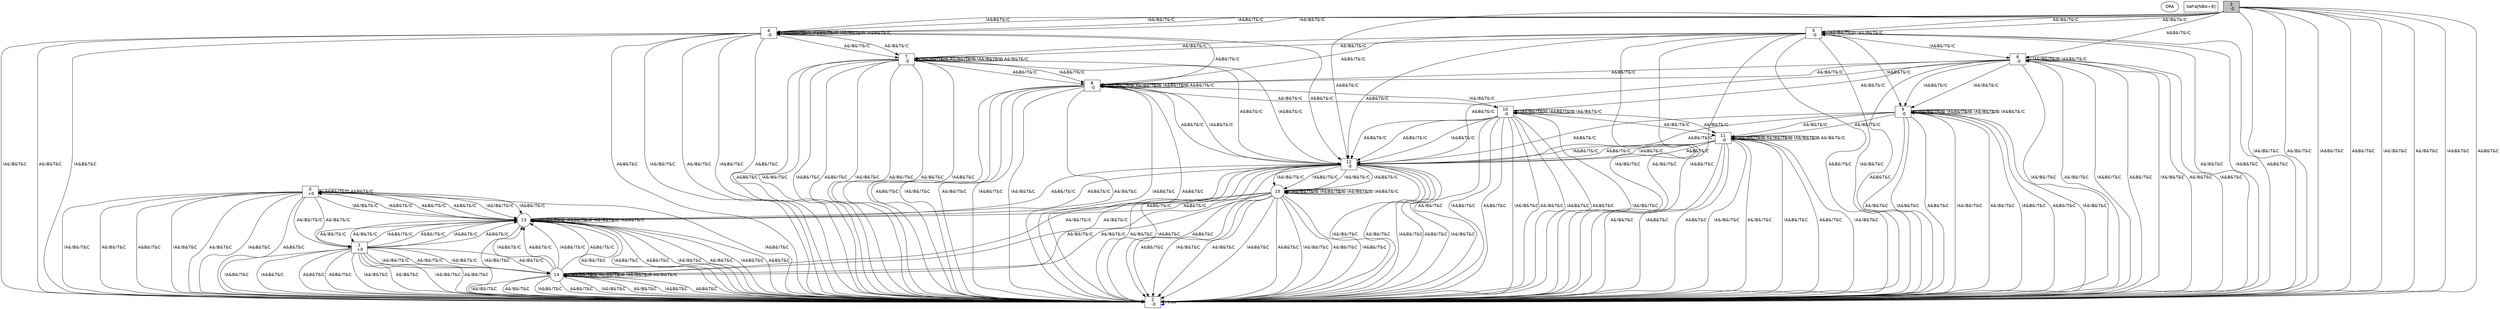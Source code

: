 digraph DRA {
 node [fontname=Helvetica]
 edge [constraints=false, fontname=Helvetica]
"type" [shape=ellipse, label="DRA"]
"comment" [shape=box, label="Safra[NBA=9]"]
"0" [label= "0\n +0", shape=box]
"0" -> "13" [label=" !A&!B&!T&!C"]
"0" -> "1" [label=" A&!B&!T&!C"]
"0" -> "13" [label=" !A&B&!T&!C"]
"0" -> "0" [label=" A&B&!T&!C"]
"0" -> "13" [label=" !A&!B&T&!C"]
"0" -> "1" [label=" A&!B&T&!C"]
"0" -> "13" [label=" !A&B&T&!C"]
"0" -> "0" [label=" A&B&T&!C"]
"0" -> "2" [label=" !A&!B&!T&C"]
"0" -> "2" [label=" A&!B&!T&C"]
"0" -> "2" [label=" !A&B&!T&C"]
"0" -> "2" [label=" A&B&!T&C"]
"0" -> "2" [label=" !A&!B&T&C"]
"0" -> "2" [label=" A&!B&T&C"]
"0" -> "2" [label=" !A&B&T&C"]
"0" -> "2" [label=" A&B&T&C"]
"1" [label= "1\n +0", shape=box]
"1" -> "14" [label=" !A&!B&!T&!C"]
"1" -> "14" [label=" A&!B&!T&!C"]
"1" -> "13" [label=" !A&B&!T&!C"]
"1" -> "13" [label=" A&B&!T&!C"]
"1" -> "14" [label=" !A&!B&T&!C"]
"1" -> "14" [label=" A&!B&T&!C"]
"1" -> "13" [label=" !A&B&T&!C"]
"1" -> "13" [label=" A&B&T&!C"]
"1" -> "2" [label=" !A&!B&!T&C"]
"1" -> "2" [label=" A&!B&!T&C"]
"1" -> "2" [label=" !A&B&!T&C"]
"1" -> "2" [label=" A&B&!T&C"]
"1" -> "2" [label=" !A&!B&T&C"]
"1" -> "2" [label=" A&!B&T&C"]
"1" -> "2" [label=" !A&B&T&C"]
"1" -> "2" [label=" A&B&T&C"]
"2" [label= "2\n -0", shape=box]
"2" -> "2" [label=" true", color=blue]
"3" [label= "3\n -0", shape=box, style=filled, color=black, fillcolor=grey]
"3" -> "4" [label=" !A&!B&!T&!C"]
"3" -> "5" [label=" A&!B&!T&!C"]
"3" -> "4" [label=" !A&B&!T&!C"]
"3" -> "6" [label=" A&B&!T&!C"]
"3" -> "4" [label=" !A&!B&T&!C"]
"3" -> "5" [label=" A&!B&T&!C"]
"3" -> "4" [label=" !A&B&T&!C"]
"3" -> "12" [label=" A&B&T&!C"]
"3" -> "2" [label=" !A&!B&!T&C"]
"3" -> "2" [label=" A&!B&!T&C"]
"3" -> "2" [label=" !A&B&!T&C"]
"3" -> "2" [label=" A&B&!T&C"]
"3" -> "2" [label=" !A&!B&T&C"]
"3" -> "2" [label=" A&!B&T&C"]
"3" -> "2" [label=" !A&B&T&C"]
"3" -> "2" [label=" A&B&T&C"]
"4" [label= "4\n -0", shape=box]
"4" -> "4" [label=" !A&!B&!T&!C"]
"4" -> "7" [label=" A&!B&!T&!C"]
"4" -> "4" [label=" !A&B&!T&!C"]
"4" -> "8" [label=" A&B&!T&!C"]
"4" -> "4" [label=" !A&!B&T&!C"]
"4" -> "7" [label=" A&!B&T&!C"]
"4" -> "4" [label=" !A&B&T&!C"]
"4" -> "12" [label=" A&B&T&!C"]
"4" -> "2" [label=" !A&!B&!T&C"]
"4" -> "2" [label=" A&!B&!T&C"]
"4" -> "2" [label=" !A&B&!T&C"]
"4" -> "2" [label=" A&B&!T&C"]
"4" -> "2" [label=" !A&!B&T&C"]
"4" -> "2" [label=" A&!B&T&C"]
"4" -> "2" [label=" !A&B&T&C"]
"4" -> "2" [label=" A&B&T&C"]
"5" [label= "5\n -0", shape=box]
"5" -> "5" [label=" !A&!B&!T&!C"]
"5" -> "7" [label=" A&!B&!T&!C"]
"5" -> "6" [label=" !A&B&!T&!C"]
"5" -> "8" [label=" A&B&!T&!C"]
"5" -> "5" [label=" !A&!B&T&!C"]
"5" -> "7" [label=" A&!B&T&!C"]
"5" -> "9" [label=" !A&B&T&!C"]
"5" -> "12" [label=" A&B&T&!C"]
"5" -> "2" [label=" !A&!B&!T&C"]
"5" -> "2" [label=" A&!B&!T&C"]
"5" -> "2" [label=" !A&B&!T&C"]
"5" -> "2" [label=" A&B&!T&C"]
"5" -> "2" [label=" !A&!B&T&C"]
"5" -> "2" [label=" A&!B&T&C"]
"5" -> "2" [label=" !A&B&T&C"]
"5" -> "2" [label=" A&B&T&C"]
"6" [label= "6\n -0", shape=box]
"6" -> "6" [label=" !A&!B&!T&!C"]
"6" -> "8" [label=" A&!B&!T&!C"]
"6" -> "6" [label=" !A&B&!T&!C"]
"6" -> "8" [label=" A&B&!T&!C"]
"6" -> "9" [label=" !A&!B&T&!C"]
"6" -> "10" [label=" A&!B&T&!C"]
"6" -> "9" [label=" !A&B&T&!C"]
"6" -> "12" [label=" A&B&T&!C"]
"6" -> "2" [label=" !A&!B&!T&C"]
"6" -> "2" [label=" A&!B&!T&C"]
"6" -> "2" [label=" !A&B&!T&C"]
"6" -> "2" [label=" A&B&!T&C"]
"6" -> "2" [label=" !A&!B&T&C"]
"6" -> "2" [label=" A&!B&T&C"]
"6" -> "2" [label=" !A&B&T&C"]
"6" -> "2" [label=" A&B&T&C"]
"7" [label= "7\n -0", shape=box]
"7" -> "7" [label=" !A&!B&!T&!C"]
"7" -> "7" [label=" A&!B&!T&!C"]
"7" -> "8" [label=" !A&B&!T&!C"]
"7" -> "8" [label=" A&B&!T&!C"]
"7" -> "7" [label=" !A&!B&T&!C"]
"7" -> "7" [label=" A&!B&T&!C"]
"7" -> "12" [label=" !A&B&T&!C"]
"7" -> "12" [label=" A&B&T&!C"]
"7" -> "2" [label=" !A&!B&!T&C"]
"7" -> "2" [label=" A&!B&!T&C"]
"7" -> "2" [label=" !A&B&!T&C"]
"7" -> "2" [label=" A&B&!T&C"]
"7" -> "2" [label=" !A&!B&T&C"]
"7" -> "2" [label=" A&!B&T&C"]
"7" -> "2" [label=" !A&B&T&C"]
"7" -> "2" [label=" A&B&T&C"]
"8" [label= "8\n -0", shape=box]
"8" -> "8" [label=" !A&!B&!T&!C"]
"8" -> "8" [label=" A&!B&!T&!C"]
"8" -> "8" [label=" !A&B&!T&!C"]
"8" -> "8" [label=" A&B&!T&!C"]
"8" -> "10" [label=" !A&!B&T&!C"]
"8" -> "10" [label=" A&!B&T&!C"]
"8" -> "12" [label=" !A&B&T&!C"]
"8" -> "12" [label=" A&B&T&!C"]
"8" -> "2" [label=" !A&!B&!T&C"]
"8" -> "2" [label=" A&!B&!T&C"]
"8" -> "2" [label=" !A&B&!T&C"]
"8" -> "2" [label=" A&B&!T&C"]
"8" -> "2" [label=" !A&!B&T&C"]
"8" -> "2" [label=" A&!B&T&C"]
"8" -> "2" [label=" !A&B&T&C"]
"8" -> "2" [label=" A&B&T&C"]
"9" [label= "9\n -0", shape=box]
"9" -> "9" [label=" !A&!B&!T&!C"]
"9" -> "11" [label=" A&!B&!T&!C"]
"9" -> "9" [label=" !A&B&!T&!C"]
"9" -> "12" [label=" A&B&!T&!C"]
"9" -> "9" [label=" !A&!B&T&!C"]
"9" -> "11" [label=" A&!B&T&!C"]
"9" -> "9" [label=" !A&B&T&!C"]
"9" -> "12" [label=" A&B&T&!C"]
"9" -> "2" [label=" !A&!B&!T&C"]
"9" -> "2" [label=" A&!B&!T&C"]
"9" -> "2" [label=" !A&B&!T&C"]
"9" -> "2" [label=" A&B&!T&C"]
"9" -> "2" [label=" !A&!B&T&C"]
"9" -> "2" [label=" A&!B&T&C"]
"9" -> "2" [label=" !A&B&T&C"]
"9" -> "2" [label=" A&B&T&C"]
"10" [label= "10\n -0", shape=box]
"10" -> "10" [label=" !A&!B&!T&!C"]
"10" -> "11" [label=" A&!B&!T&!C"]
"10" -> "10" [label=" !A&B&!T&!C"]
"10" -> "12" [label=" A&B&!T&!C"]
"10" -> "10" [label=" !A&!B&T&!C"]
"10" -> "11" [label=" A&!B&T&!C"]
"10" -> "12" [label=" !A&B&T&!C"]
"10" -> "12" [label=" A&B&T&!C"]
"10" -> "2" [label=" !A&!B&!T&C"]
"10" -> "2" [label=" A&!B&!T&C"]
"10" -> "2" [label=" !A&B&!T&C"]
"10" -> "2" [label=" A&B&!T&C"]
"10" -> "2" [label=" !A&!B&T&C"]
"10" -> "2" [label=" A&!B&T&C"]
"10" -> "2" [label=" !A&B&T&C"]
"10" -> "2" [label=" A&B&T&C"]
"11" [label= "11\n -0", shape=box]
"11" -> "11" [label=" !A&!B&!T&!C"]
"11" -> "11" [label=" A&!B&!T&!C"]
"11" -> "12" [label=" !A&B&!T&!C"]
"11" -> "12" [label=" A&B&!T&!C"]
"11" -> "11" [label=" !A&!B&T&!C"]
"11" -> "11" [label=" A&!B&T&!C"]
"11" -> "12" [label=" !A&B&T&!C"]
"11" -> "12" [label=" A&B&T&!C"]
"11" -> "2" [label=" !A&!B&!T&C"]
"11" -> "2" [label=" A&!B&!T&C"]
"11" -> "2" [label=" !A&B&!T&C"]
"11" -> "2" [label=" A&B&!T&C"]
"11" -> "2" [label=" !A&!B&T&C"]
"11" -> "2" [label=" A&!B&T&C"]
"11" -> "2" [label=" !A&B&T&C"]
"11" -> "2" [label=" A&B&T&C"]
"12" [label= "12\n -0", shape=box]
"12" -> "15" [label=" !A&!B&!T&!C"]
"12" -> "14" [label=" A&!B&!T&!C"]
"12" -> "15" [label=" !A&B&!T&!C"]
"12" -> "13" [label=" A&B&!T&!C"]
"12" -> "15" [label=" !A&!B&T&!C"]
"12" -> "14" [label=" A&!B&T&!C"]
"12" -> "15" [label=" !A&B&T&!C"]
"12" -> "13" [label=" A&B&T&!C"]
"12" -> "2" [label=" !A&!B&!T&C"]
"12" -> "2" [label=" A&!B&!T&C"]
"12" -> "2" [label=" !A&B&!T&C"]
"12" -> "2" [label=" A&B&!T&C"]
"12" -> "2" [label=" !A&!B&T&C"]
"12" -> "2" [label=" A&!B&T&C"]
"12" -> "2" [label=" !A&B&T&C"]
"12" -> "2" [label=" A&B&T&C"]
"13" [label= "13", shape=circle]
"13" -> "13" [label=" !A&!B&!T&!C"]
"13" -> "1" [label=" A&!B&!T&!C"]
"13" -> "13" [label=" !A&B&!T&!C"]
"13" -> "0" [label=" A&B&!T&!C"]
"13" -> "13" [label=" !A&!B&T&!C"]
"13" -> "1" [label=" A&!B&T&!C"]
"13" -> "13" [label=" !A&B&T&!C"]
"13" -> "0" [label=" A&B&T&!C"]
"13" -> "2" [label=" !A&!B&!T&C"]
"13" -> "2" [label=" A&!B&!T&C"]
"13" -> "2" [label=" !A&B&!T&C"]
"13" -> "2" [label=" A&B&!T&C"]
"13" -> "2" [label=" !A&!B&T&C"]
"13" -> "2" [label=" A&!B&T&C"]
"13" -> "2" [label=" !A&B&T&C"]
"13" -> "2" [label=" A&B&T&C"]
"14" [label= "14", shape=circle]
"14" -> "14" [label=" !A&!B&!T&!C"]
"14" -> "14" [label=" A&!B&!T&!C"]
"14" -> "13" [label=" !A&B&!T&!C"]
"14" -> "13" [label=" A&B&!T&!C"]
"14" -> "14" [label=" !A&!B&T&!C"]
"14" -> "14" [label=" A&!B&T&!C"]
"14" -> "13" [label=" !A&B&T&!C"]
"14" -> "13" [label=" A&B&T&!C"]
"14" -> "2" [label=" !A&!B&!T&C"]
"14" -> "2" [label=" A&!B&!T&C"]
"14" -> "2" [label=" !A&B&!T&C"]
"14" -> "2" [label=" A&B&!T&C"]
"14" -> "2" [label=" !A&!B&T&C"]
"14" -> "2" [label=" A&!B&T&C"]
"14" -> "2" [label=" !A&B&T&C"]
"14" -> "2" [label=" A&B&T&C"]
"15" [label= "15", shape=circle]
"15" -> "15" [label=" !A&!B&!T&!C"]
"15" -> "14" [label=" A&!B&!T&!C"]
"15" -> "15" [label=" !A&B&!T&!C"]
"15" -> "13" [label=" A&B&!T&!C"]
"15" -> "15" [label=" !A&!B&T&!C"]
"15" -> "14" [label=" A&!B&T&!C"]
"15" -> "15" [label=" !A&B&T&!C"]
"15" -> "13" [label=" A&B&T&!C"]
"15" -> "2" [label=" !A&!B&!T&C"]
"15" -> "2" [label=" A&!B&!T&C"]
"15" -> "2" [label=" !A&B&!T&C"]
"15" -> "2" [label=" A&B&!T&C"]
"15" -> "2" [label=" !A&!B&T&C"]
"15" -> "2" [label=" A&!B&T&C"]
"15" -> "2" [label=" !A&B&T&C"]
"15" -> "2" [label=" A&B&T&C"]
}
